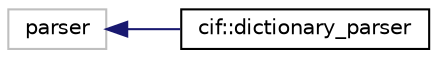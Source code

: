 digraph "Graphical Class Hierarchy"
{
  edge [fontname="Helvetica",fontsize="10",labelfontname="Helvetica",labelfontsize="10"];
  node [fontname="Helvetica",fontsize="10",shape=record];
  rankdir="LR";
  Node755 [label="parser",height=0.2,width=0.4,color="grey75", fillcolor="white", style="filled"];
  Node755 -> Node0 [dir="back",color="midnightblue",fontsize="10",style="solid",fontname="Helvetica"];
  Node0 [label="cif::dictionary_parser",height=0.2,width=0.4,color="black", fillcolor="white", style="filled",URL="$classcif_1_1dictionary__parser.html"];
}
